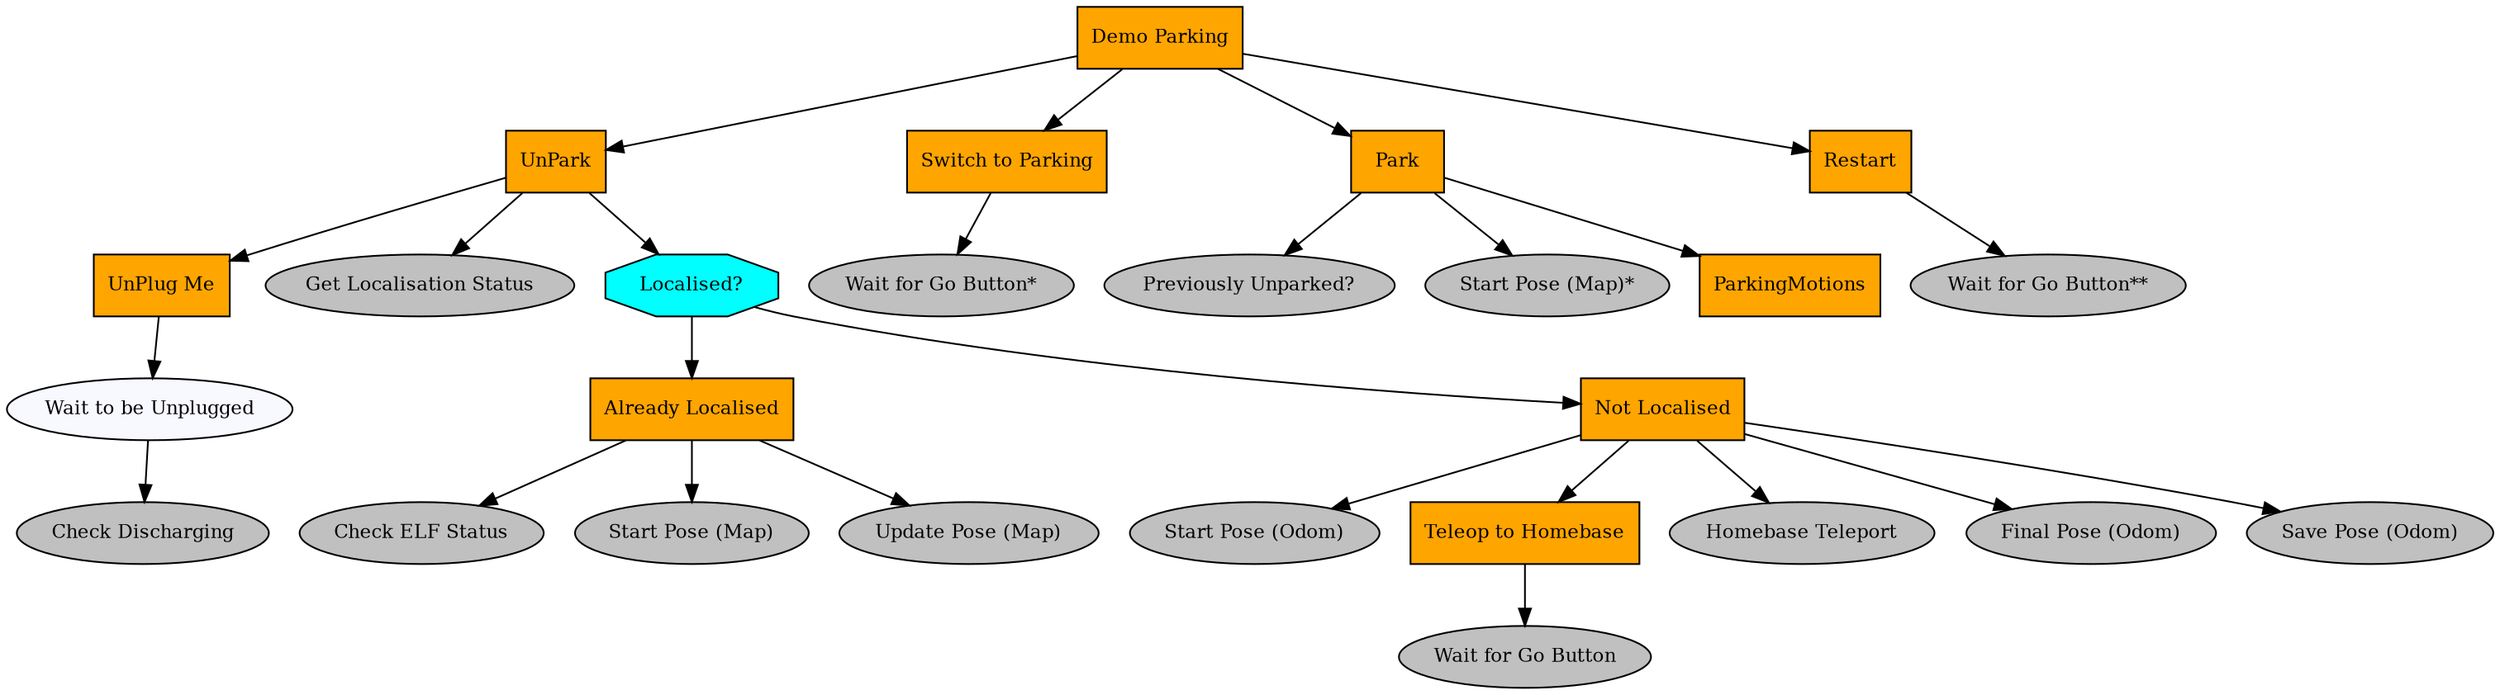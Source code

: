 digraph demo_parking {
"Demo Parking" [shape=box, fontsize=11, style=filled, fillcolor=orange];
UnPark [shape=box, fontsize=11, style=filled, fillcolor=orange];
"Demo Parking" -> UnPark;
"UnPlug Me" [shape=box, fontsize=11, style=filled, fillcolor=orange];
UnPark -> "UnPlug Me";
"Wait to be Unplugged" [shape=ellipse, fontsize=11, style=filled, fillcolor=ghostwhite];
"UnPlug Me" -> "Wait to be Unplugged";
"Check Discharging" [shape=ellipse, fontsize=11, style=filled, fillcolor=gray];
"Wait to be Unplugged" -> "Check Discharging";
"Get Localisation Status" [shape=ellipse, fontsize=11, style=filled, fillcolor=gray];
UnPark -> "Get Localisation Status";
"Localised?" [shape=octagon, fontsize=11, style=filled, fillcolor=cyan];
UnPark -> "Localised?";
"Already Localised" [shape=box, fontsize=11, style=filled, fillcolor=orange];
"Localised?" -> "Already Localised";
"Check ELF Status" [shape=ellipse, fontsize=11, style=filled, fillcolor=gray];
"Already Localised" -> "Check ELF Status";
"Start Pose (Map)" [shape=ellipse, fontsize=11, style=filled, fillcolor=gray];
"Already Localised" -> "Start Pose (Map)";
"Update Pose (Map)" [shape=ellipse, fontsize=11, style=filled, fillcolor=gray];
"Already Localised" -> "Update Pose (Map)";
"Not Localised" [shape=box, fontsize=11, style=filled, fillcolor=orange];
"Localised?" -> "Not Localised";
"Start Pose (Odom)" [shape=ellipse, fontsize=11, style=filled, fillcolor=gray];
"Not Localised" -> "Start Pose (Odom)";
"Teleop to Homebase" [shape=box, fontsize=11, style=filled, fillcolor=orange];
"Not Localised" -> "Teleop to Homebase";
"Wait for Go Button" [shape=ellipse, fontsize=11, style=filled, fillcolor=gray];
"Teleop to Homebase" -> "Wait for Go Button";
"Homebase Teleport" [shape=ellipse, fontsize=11, style=filled, fillcolor=gray];
"Not Localised" -> "Homebase Teleport";
"Final Pose (Odom)" [shape=ellipse, fontsize=11, style=filled, fillcolor=gray];
"Not Localised" -> "Final Pose (Odom)";
"Save Pose (Odom)" [shape=ellipse, fontsize=11, style=filled, fillcolor=gray];
"Not Localised" -> "Save Pose (Odom)";
"Switch to Parking" [shape=box, fontsize=11, style=filled, fillcolor=orange];
"Demo Parking" -> "Switch to Parking";
"Wait for Go Button*" [shape=ellipse, fontsize=11, style=filled, fillcolor=gray];
"Switch to Parking" -> "Wait for Go Button*";
Park [shape=box, fontsize=11, style=filled, fillcolor=orange];
"Demo Parking" -> Park;
"Previously Unparked?" [shape=ellipse, fontsize=11, style=filled, fillcolor=gray];
Park -> "Previously Unparked?";
"Start Pose (Map)*" [shape=ellipse, fontsize=11, style=filled, fillcolor=gray];
Park -> "Start Pose (Map)*";
ParkingMotions [shape=box, fontsize=11, style=filled, fillcolor=orange];
Park -> ParkingMotions;
Restart [shape=box, fontsize=11, style=filled, fillcolor=orange];
"Demo Parking" -> Restart;
"Wait for Go Button**" [shape=ellipse, fontsize=11, style=filled, fillcolor=gray];
Restart -> "Wait for Go Button**";
}
